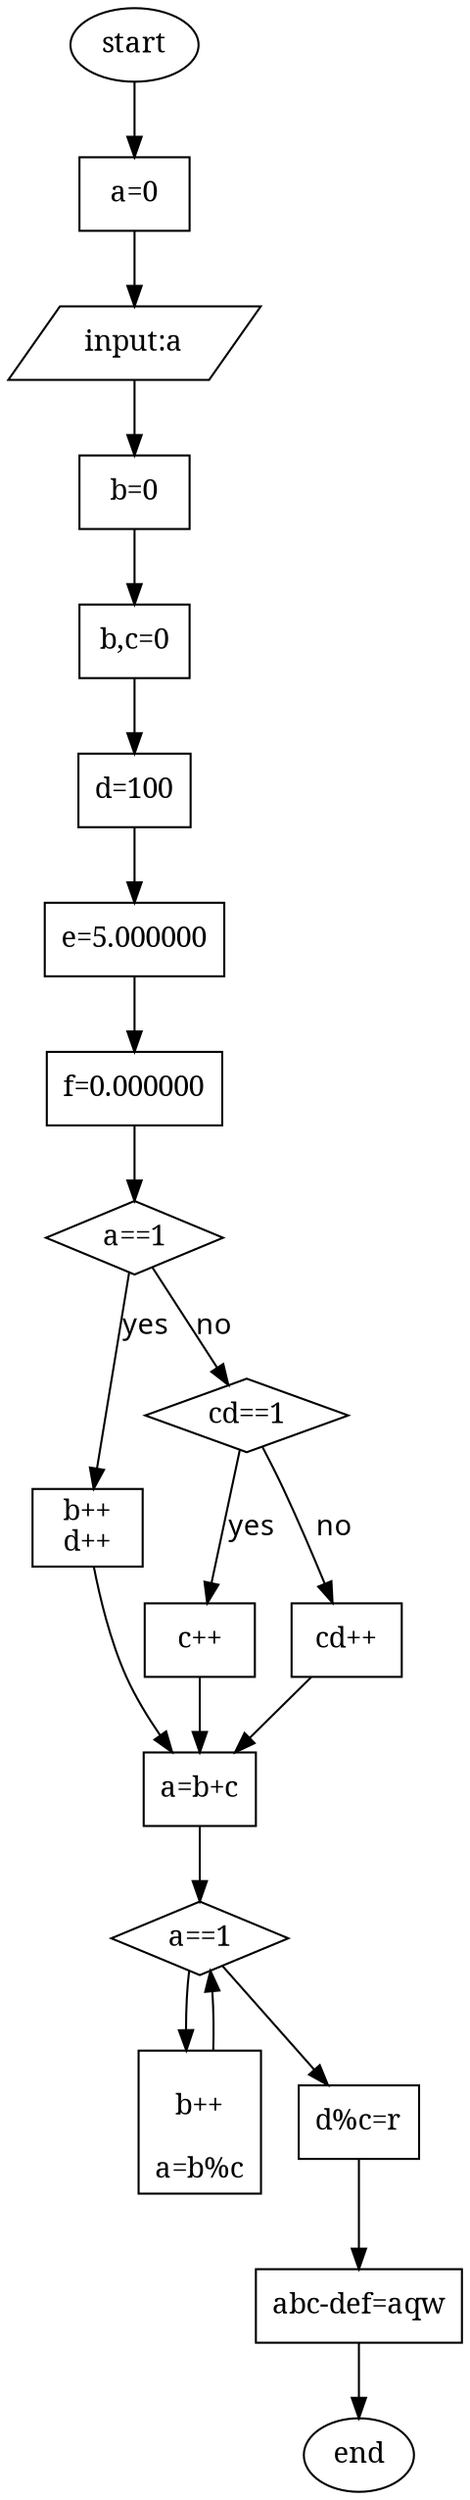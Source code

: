 digraph {
edge [fontname="FangSong"];
node [shape=box, fontname="SimSun" size="20,20"];
start [shape=ellipse, label="start"];
start->equal1
equal1 [shape=box, label="a=0"];
equal1->equal2;
equal2 [shape=parallelogram, label="input:a"];
equal2->equal3
equal3 [shape=box, label="b=0"];
equal3->equal4
equal4 [shape=box, label="b,c=0"];
equal4->equal5
equal5 [shape=box, label="d=100"];
equal5->equal6
equal6 [shape=box, label="e=5.000000"];
equal6->equal7
equal7 [shape=box, label="f=0.000000"];
equal7->equal8
equal8 [shape=diamond, label="a==1"];
equal8->equal9[label="yes"];
equal9 [shape=box, label="b++
d++
"];
equal8->equal10[label="no"];
equal10 [shape=diamond, label="cd==1"];
equal10->equal11[label="yes"];
equal11 [shape=box, label="c++
"];
equal10->equal12[label="no"];
equal12 [shape=box, label="cd++
"];
equal9,equal11,equal12->equal13;
equal13 [shape=box, label="a=b+c"];
equal13->equal14
equal14 [shape=diamond, label="a==1"];
equal14->equal15
equal15 [shape=box, label="
b++

a=b%c
"];
equal15->equal14
equal14->equal16;
equal16 [shape=box, label="d%c=r"];
equal16->equal17;
equal17 [shape=box, label="abc-def=aqw"];
equal17->end;
end [shape=ellipse, label="end"];
}